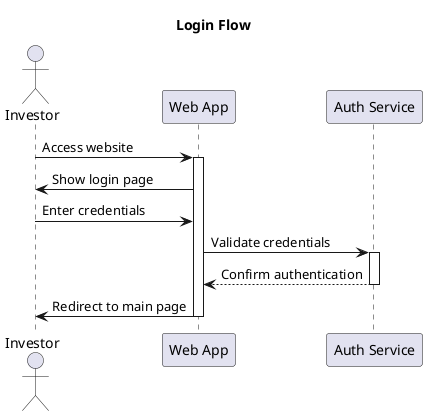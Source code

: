 @startuml Login
title Login Flow

actor Investor
participant "Web App" as Web
participant "Auth Service" as Auth

Investor -> Web: Access website
activate Web
Web -> Investor: Show login page


Investor -> Web: Enter credentials
Web -> Auth: Validate credentials
activate Auth
Auth --> Web: Confirm authentication
deactivate Auth
Web -> Investor: Redirect to main page
deactivate Web

@enduml

